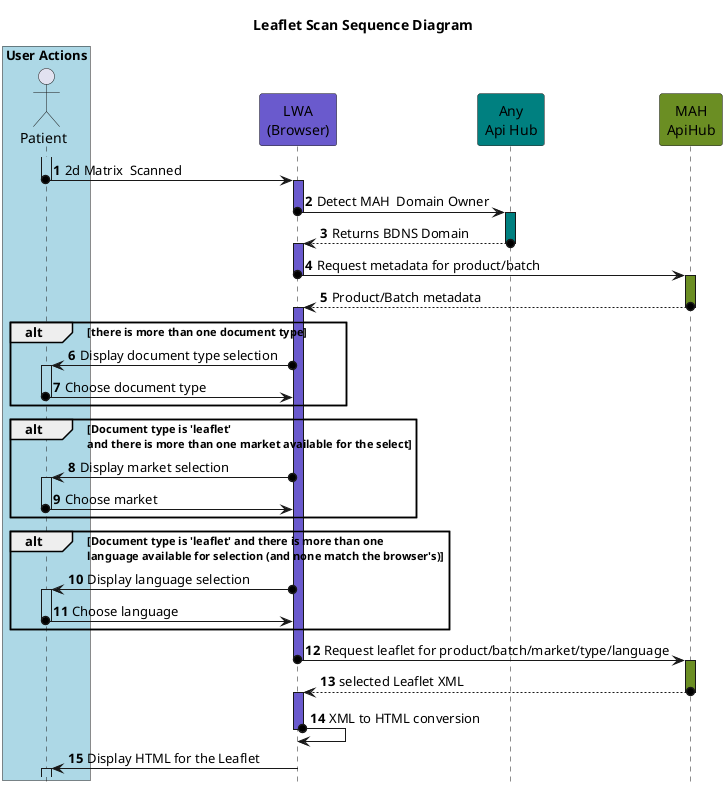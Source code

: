 @startuml
hide footbox
autonumber
hide unlinked

box "User Actions" #LightBlue
actor Patient as p
end box

participant "LWA\n(Browser)" as l #slateblue

participant "Any\nApi Hub" as a #teal
participant "MAH\nApiHub" as b #olivedrab

title Leaflet Scan Sequence Diagram

note right
    includes:
    - credentials
    - token name
    - token description
    - source endpoint
end note

activate p #LightBlue
p o-> l: 2d Matrix  Scanned
deactivate p

activate l #slateblue
l o-> a : Detect MAH  Domain Owner
deactivate  l

activate a #teal
return Returns BDNS Domain
deactivate a

activate l #slateblue
l o-> b : Request metadata for product/batch
deactivate l

activate b #olivedrab
return Product/Batch metadata
deactivate b

activate l #slateblue

alt there is more than one document type
l o-> p #LightBlue: Display document type selection
activate p #LightBlue
p o-> l #slateblue: Choose document type
deactivate p
end

alt Document type is 'leaflet'\nand there is more than one market available for the select
l o-> p #LightBlue: Display market selection
activate p #LightBlue
p o-> l #slateblue: Choose market
deactivate p
end

alt Document type is 'leaflet' and there is more than one\nlanguage available for selection (and none match the browser's)
l o-> p #LightBlue: Display language selection
activate p #LightBlue
p o-> l #slateblue: Choose language
deactivate p
end
l o-> b #olivedrab: Request leaflet for product/batch/market/type/language
deactivate l

activate b #olivedrab
return selected Leaflet XML
deactivate b

activate l #slateblue
l o-> l #slateblue: XML to HTML conversion
deactivate l
l -> p #LightBlue: Display HTML for the Leaflet
activate p #LightBlue

@enduml